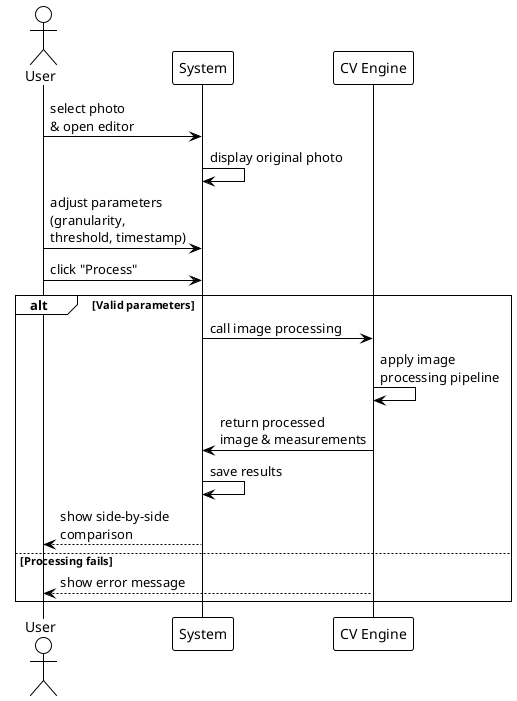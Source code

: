 @startuml UC011
!theme plain

actor User
participant System
participant "CV Engine" as CV

User -> System : select photo\n& open editor
System -> System : display original photo
User -> System : adjust parameters\n(granularity,\nthreshold, timestamp)
User -> System : click "Process"

alt Valid parameters
    System -> CV : call image processing
    CV -> CV : apply image\nprocessing pipeline
    CV -> System : return processed\nimage & measurements
    System -> System : save results
    System --> User : show side-by-side\ncomparison
else Processing fails
    CV --> User : show error message
end

@enduml
